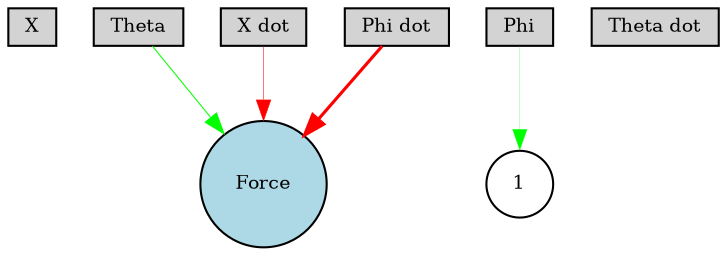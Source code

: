 digraph {
	node [fontsize=9 height=0.2 shape=circle width=0.2]
	X [fillcolor=lightgray shape=box style=filled]
	Theta [fillcolor=lightgray shape=box style=filled]
	Phi [fillcolor=lightgray shape=box style=filled]
	"X dot" [fillcolor=lightgray shape=box style=filled]
	"Theta dot" [fillcolor=lightgray shape=box style=filled]
	"Phi dot" [fillcolor=lightgray shape=box style=filled]
	Force [fillcolor=lightblue style=filled]
	1 [fillcolor=white style=filled]
		Phi -> 1 [color=green penwidth=0.11102222215234563 style=solid]
		"X dot" -> Force [color=red penwidth=0.26398429433147297 style=solid]
		Theta -> Force [color=green penwidth=0.4929490078413119 style=solid]
		"Phi dot" -> Force [color=red penwidth=1.5045901868764249 style=solid]
}

